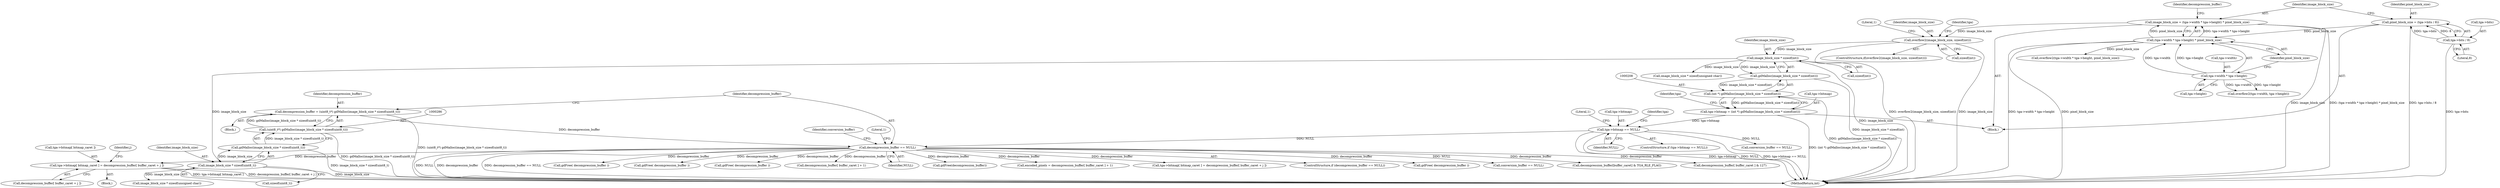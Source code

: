 digraph "1_libgd_01c61f8ab110a77ae64b5ca67c244c728c506f03@integer" {
"1000428" [label="(Call,tga->bitmap[ bitmap_caret ] = decompression_buffer[ buffer_caret + j ])"];
"1000293" [label="(Call,decompression_buffer == NULL)"];
"1000283" [label="(Call,decompression_buffer = (uint8_t*) gdMalloc(image_block_size * sizeof(uint8_t)))"];
"1000285" [label="(Call,(uint8_t*) gdMalloc(image_block_size * sizeof(uint8_t)))"];
"1000287" [label="(Call,gdMalloc(image_block_size * sizeof(uint8_t)))"];
"1000288" [label="(Call,image_block_size * sizeof(uint8_t))"];
"1000210" [label="(Call,image_block_size * sizeof(int))"];
"1000180" [label="(Call,overflow2(image_block_size, sizeof(int)))"];
"1000117" [label="(Call,image_block_size = (tga->width * tga->height) * pixel_block_size)"];
"1000119" [label="(Call,(tga->width * tga->height) * pixel_block_size)"];
"1000120" [label="(Call,tga->width * tga->height)"];
"1000109" [label="(Call,pixel_block_size = (tga->bits / 8))"];
"1000111" [label="(Call,tga->bits / 8)"];
"1000215" [label="(Call,tga->bitmap == NULL)"];
"1000203" [label="(Call,tga->bitmap = (int *) gdMalloc(image_block_size * sizeof(int)))"];
"1000207" [label="(Call,(int *) gdMalloc(image_block_size * sizeof(int)))"];
"1000209" [label="(Call,gdMalloc(image_block_size * sizeof(int)))"];
"1000283" [label="(Call,decompression_buffer = (uint8_t*) gdMalloc(image_block_size * sizeof(uint8_t)))"];
"1000519" [label="(MethodReturn,int)"];
"1000444" [label="(Call,encoded_pixels = decompression_buffer[ buffer_caret ] + 1)"];
"1000121" [label="(Call,tga->width)"];
"1000301" [label="(Identifier,conversion_buffer)"];
"1000498" [label="(Call,tga->bitmap[ bitmap_caret ] = decompression_buffer[ buffer_caret + j ])"];
"1000428" [label="(Call,tga->bitmap[ bitmap_caret ] = decompression_buffer[ buffer_caret + j ])"];
"1000204" [label="(Call,tga->bitmap)"];
"1000110" [label="(Identifier,pixel_block_size)"];
"1000211" [label="(Identifier,image_block_size)"];
"1000187" [label="(Literal,1)"];
"1000179" [label="(ControlStructure,if(overflow2(image_block_size, sizeof(int))))"];
"1000124" [label="(Call,tga->height)"];
"1000216" [label="(Call,tga->bitmap)"];
"1000225" [label="(Identifier,tga)"];
"1000294" [label="(Identifier,decompression_buffer)"];
"1000207" [label="(Call,(int *) gdMalloc(image_block_size * sizeof(int)))"];
"1000434" [label="(Call,decompression_buffer[ buffer_caret + j ])"];
"1000107" [label="(Block,)"];
"1000305" [label="(Call,image_block_size * sizeof(unsigned char))"];
"1000290" [label="(Call,sizeof(uint8_t))"];
"1000239" [label="(Call,conversion_buffer == NULL)"];
"1000292" [label="(ControlStructure,if (decompression_buffer == NULL))"];
"1000234" [label="(Call,image_block_size * sizeof(unsigned char))"];
"1000130" [label="(Identifier,decompression_buffer)"];
"1000299" [label="(Literal,1)"];
"1000112" [label="(Call,tga->bits)"];
"1000512" [label="(Call,gdFree( decompression_buffer ))"];
"1000310" [label="(Call,conversion_buffer == NULL)"];
"1000429" [label="(Call,tga->bitmap[ bitmap_caret ])"];
"1000365" [label="(Call,decompression_buffer[buffer_caret] & TGA_RLE_FLAG)"];
"1000180" [label="(Call,overflow2(image_block_size, sizeof(int)))"];
"1000115" [label="(Literal,8)"];
"1000424" [label="(Identifier,j)"];
"1000375" [label="(Call,decompression_buffer[ buffer_caret ] & 127)"];
"1000219" [label="(Identifier,NULL)"];
"1000215" [label="(Call,tga->bitmap == NULL)"];
"1000118" [label="(Identifier,image_block_size)"];
"1000209" [label="(Call,gdMalloc(image_block_size * sizeof(int)))"];
"1000111" [label="(Call,tga->bits / 8)"];
"1000284" [label="(Identifier,decompression_buffer)"];
"1000214" [label="(ControlStructure,if (tga->bitmap == NULL))"];
"1000212" [label="(Call,sizeof(int))"];
"1000227" [label="(Block,)"];
"1000181" [label="(Identifier,image_block_size)"];
"1000210" [label="(Call,image_block_size * sizeof(int))"];
"1000119" [label="(Call,(tga->width * tga->height) * pixel_block_size)"];
"1000468" [label="(Call,gdFree( decompression_buffer ))"];
"1000120" [label="(Call,tga->width * tga->height)"];
"1000117" [label="(Call,image_block_size = (tga->width * tga->height) * pixel_block_size)"];
"1000285" [label="(Call,(uint8_t*) gdMalloc(image_block_size * sizeof(uint8_t)))"];
"1000127" [label="(Identifier,pixel_block_size)"];
"1000109" [label="(Call,pixel_block_size = (tga->bits / 8))"];
"1000154" [label="(Call,overflow2(tga->width, tga->height))"];
"1000217" [label="(Identifier,tga)"];
"1000182" [label="(Call,sizeof(int))"];
"1000203" [label="(Call,tga->bitmap = (int *) gdMalloc(image_block_size * sizeof(int)))"];
"1000398" [label="(Call,gdFree( decompression_buffer ))"];
"1000166" [label="(Call,overflow2(tga->width * tga->height, pixel_block_size))"];
"1000427" [label="(Block,)"];
"1000316" [label="(Call,gdFree( decompression_buffer ))"];
"1000446" [label="(Call,decompression_buffer[ buffer_caret ] + 1)"];
"1000295" [label="(Identifier,NULL)"];
"1000293" [label="(Call,decompression_buffer == NULL)"];
"1000331" [label="(Call,gdFree(decompression_buffer))"];
"1000287" [label="(Call,gdMalloc(image_block_size * sizeof(uint8_t)))"];
"1000192" [label="(Identifier,tga)"];
"1000222" [label="(Literal,1)"];
"1000288" [label="(Call,image_block_size * sizeof(uint8_t))"];
"1000289" [label="(Identifier,image_block_size)"];
"1000428" -> "1000427"  [label="AST: "];
"1000428" -> "1000434"  [label="CFG: "];
"1000429" -> "1000428"  [label="AST: "];
"1000434" -> "1000428"  [label="AST: "];
"1000424" -> "1000428"  [label="CFG: "];
"1000428" -> "1000519"  [label="DDG: decompression_buffer[ buffer_caret + j ]"];
"1000428" -> "1000519"  [label="DDG: tga->bitmap[ bitmap_caret ]"];
"1000293" -> "1000428"  [label="DDG: decompression_buffer"];
"1000293" -> "1000292"  [label="AST: "];
"1000293" -> "1000295"  [label="CFG: "];
"1000294" -> "1000293"  [label="AST: "];
"1000295" -> "1000293"  [label="AST: "];
"1000299" -> "1000293"  [label="CFG: "];
"1000301" -> "1000293"  [label="CFG: "];
"1000293" -> "1000519"  [label="DDG: decompression_buffer"];
"1000293" -> "1000519"  [label="DDG: decompression_buffer == NULL"];
"1000293" -> "1000519"  [label="DDG: NULL"];
"1000283" -> "1000293"  [label="DDG: decompression_buffer"];
"1000215" -> "1000293"  [label="DDG: NULL"];
"1000293" -> "1000310"  [label="DDG: NULL"];
"1000293" -> "1000316"  [label="DDG: decompression_buffer"];
"1000293" -> "1000331"  [label="DDG: decompression_buffer"];
"1000293" -> "1000365"  [label="DDG: decompression_buffer"];
"1000293" -> "1000375"  [label="DDG: decompression_buffer"];
"1000293" -> "1000398"  [label="DDG: decompression_buffer"];
"1000293" -> "1000444"  [label="DDG: decompression_buffer"];
"1000293" -> "1000446"  [label="DDG: decompression_buffer"];
"1000293" -> "1000468"  [label="DDG: decompression_buffer"];
"1000293" -> "1000498"  [label="DDG: decompression_buffer"];
"1000293" -> "1000512"  [label="DDG: decompression_buffer"];
"1000283" -> "1000227"  [label="AST: "];
"1000283" -> "1000285"  [label="CFG: "];
"1000284" -> "1000283"  [label="AST: "];
"1000285" -> "1000283"  [label="AST: "];
"1000294" -> "1000283"  [label="CFG: "];
"1000283" -> "1000519"  [label="DDG: (uint8_t*) gdMalloc(image_block_size * sizeof(uint8_t))"];
"1000285" -> "1000283"  [label="DDG: gdMalloc(image_block_size * sizeof(uint8_t))"];
"1000285" -> "1000287"  [label="CFG: "];
"1000286" -> "1000285"  [label="AST: "];
"1000287" -> "1000285"  [label="AST: "];
"1000285" -> "1000519"  [label="DDG: gdMalloc(image_block_size * sizeof(uint8_t))"];
"1000287" -> "1000285"  [label="DDG: image_block_size * sizeof(uint8_t)"];
"1000287" -> "1000288"  [label="CFG: "];
"1000288" -> "1000287"  [label="AST: "];
"1000287" -> "1000519"  [label="DDG: image_block_size * sizeof(uint8_t)"];
"1000288" -> "1000287"  [label="DDG: image_block_size"];
"1000288" -> "1000290"  [label="CFG: "];
"1000289" -> "1000288"  [label="AST: "];
"1000290" -> "1000288"  [label="AST: "];
"1000288" -> "1000519"  [label="DDG: image_block_size"];
"1000210" -> "1000288"  [label="DDG: image_block_size"];
"1000288" -> "1000305"  [label="DDG: image_block_size"];
"1000210" -> "1000209"  [label="AST: "];
"1000210" -> "1000212"  [label="CFG: "];
"1000211" -> "1000210"  [label="AST: "];
"1000212" -> "1000210"  [label="AST: "];
"1000209" -> "1000210"  [label="CFG: "];
"1000210" -> "1000519"  [label="DDG: image_block_size"];
"1000210" -> "1000209"  [label="DDG: image_block_size"];
"1000180" -> "1000210"  [label="DDG: image_block_size"];
"1000210" -> "1000234"  [label="DDG: image_block_size"];
"1000180" -> "1000179"  [label="AST: "];
"1000180" -> "1000182"  [label="CFG: "];
"1000181" -> "1000180"  [label="AST: "];
"1000182" -> "1000180"  [label="AST: "];
"1000187" -> "1000180"  [label="CFG: "];
"1000192" -> "1000180"  [label="CFG: "];
"1000180" -> "1000519"  [label="DDG: image_block_size"];
"1000180" -> "1000519"  [label="DDG: overflow2(image_block_size, sizeof(int))"];
"1000117" -> "1000180"  [label="DDG: image_block_size"];
"1000117" -> "1000107"  [label="AST: "];
"1000117" -> "1000119"  [label="CFG: "];
"1000118" -> "1000117"  [label="AST: "];
"1000119" -> "1000117"  [label="AST: "];
"1000130" -> "1000117"  [label="CFG: "];
"1000117" -> "1000519"  [label="DDG: image_block_size"];
"1000117" -> "1000519"  [label="DDG: (tga->width * tga->height) * pixel_block_size"];
"1000119" -> "1000117"  [label="DDG: tga->width * tga->height"];
"1000119" -> "1000117"  [label="DDG: pixel_block_size"];
"1000119" -> "1000127"  [label="CFG: "];
"1000120" -> "1000119"  [label="AST: "];
"1000127" -> "1000119"  [label="AST: "];
"1000119" -> "1000519"  [label="DDG: pixel_block_size"];
"1000119" -> "1000519"  [label="DDG: tga->width * tga->height"];
"1000120" -> "1000119"  [label="DDG: tga->width"];
"1000120" -> "1000119"  [label="DDG: tga->height"];
"1000109" -> "1000119"  [label="DDG: pixel_block_size"];
"1000119" -> "1000166"  [label="DDG: pixel_block_size"];
"1000120" -> "1000124"  [label="CFG: "];
"1000121" -> "1000120"  [label="AST: "];
"1000124" -> "1000120"  [label="AST: "];
"1000127" -> "1000120"  [label="CFG: "];
"1000120" -> "1000154"  [label="DDG: tga->width"];
"1000120" -> "1000154"  [label="DDG: tga->height"];
"1000109" -> "1000107"  [label="AST: "];
"1000109" -> "1000111"  [label="CFG: "];
"1000110" -> "1000109"  [label="AST: "];
"1000111" -> "1000109"  [label="AST: "];
"1000118" -> "1000109"  [label="CFG: "];
"1000109" -> "1000519"  [label="DDG: tga->bits / 8"];
"1000111" -> "1000109"  [label="DDG: tga->bits"];
"1000111" -> "1000109"  [label="DDG: 8"];
"1000111" -> "1000115"  [label="CFG: "];
"1000112" -> "1000111"  [label="AST: "];
"1000115" -> "1000111"  [label="AST: "];
"1000111" -> "1000519"  [label="DDG: tga->bits"];
"1000215" -> "1000214"  [label="AST: "];
"1000215" -> "1000219"  [label="CFG: "];
"1000216" -> "1000215"  [label="AST: "];
"1000219" -> "1000215"  [label="AST: "];
"1000222" -> "1000215"  [label="CFG: "];
"1000225" -> "1000215"  [label="CFG: "];
"1000215" -> "1000519"  [label="DDG: tga->bitmap"];
"1000215" -> "1000519"  [label="DDG: NULL"];
"1000215" -> "1000519"  [label="DDG: tga->bitmap == NULL"];
"1000203" -> "1000215"  [label="DDG: tga->bitmap"];
"1000215" -> "1000239"  [label="DDG: NULL"];
"1000203" -> "1000107"  [label="AST: "];
"1000203" -> "1000207"  [label="CFG: "];
"1000204" -> "1000203"  [label="AST: "];
"1000207" -> "1000203"  [label="AST: "];
"1000217" -> "1000203"  [label="CFG: "];
"1000203" -> "1000519"  [label="DDG: (int *) gdMalloc(image_block_size * sizeof(int))"];
"1000207" -> "1000203"  [label="DDG: gdMalloc(image_block_size * sizeof(int))"];
"1000207" -> "1000209"  [label="CFG: "];
"1000208" -> "1000207"  [label="AST: "];
"1000209" -> "1000207"  [label="AST: "];
"1000207" -> "1000519"  [label="DDG: gdMalloc(image_block_size * sizeof(int))"];
"1000209" -> "1000207"  [label="DDG: image_block_size * sizeof(int)"];
"1000209" -> "1000519"  [label="DDG: image_block_size * sizeof(int)"];
}

